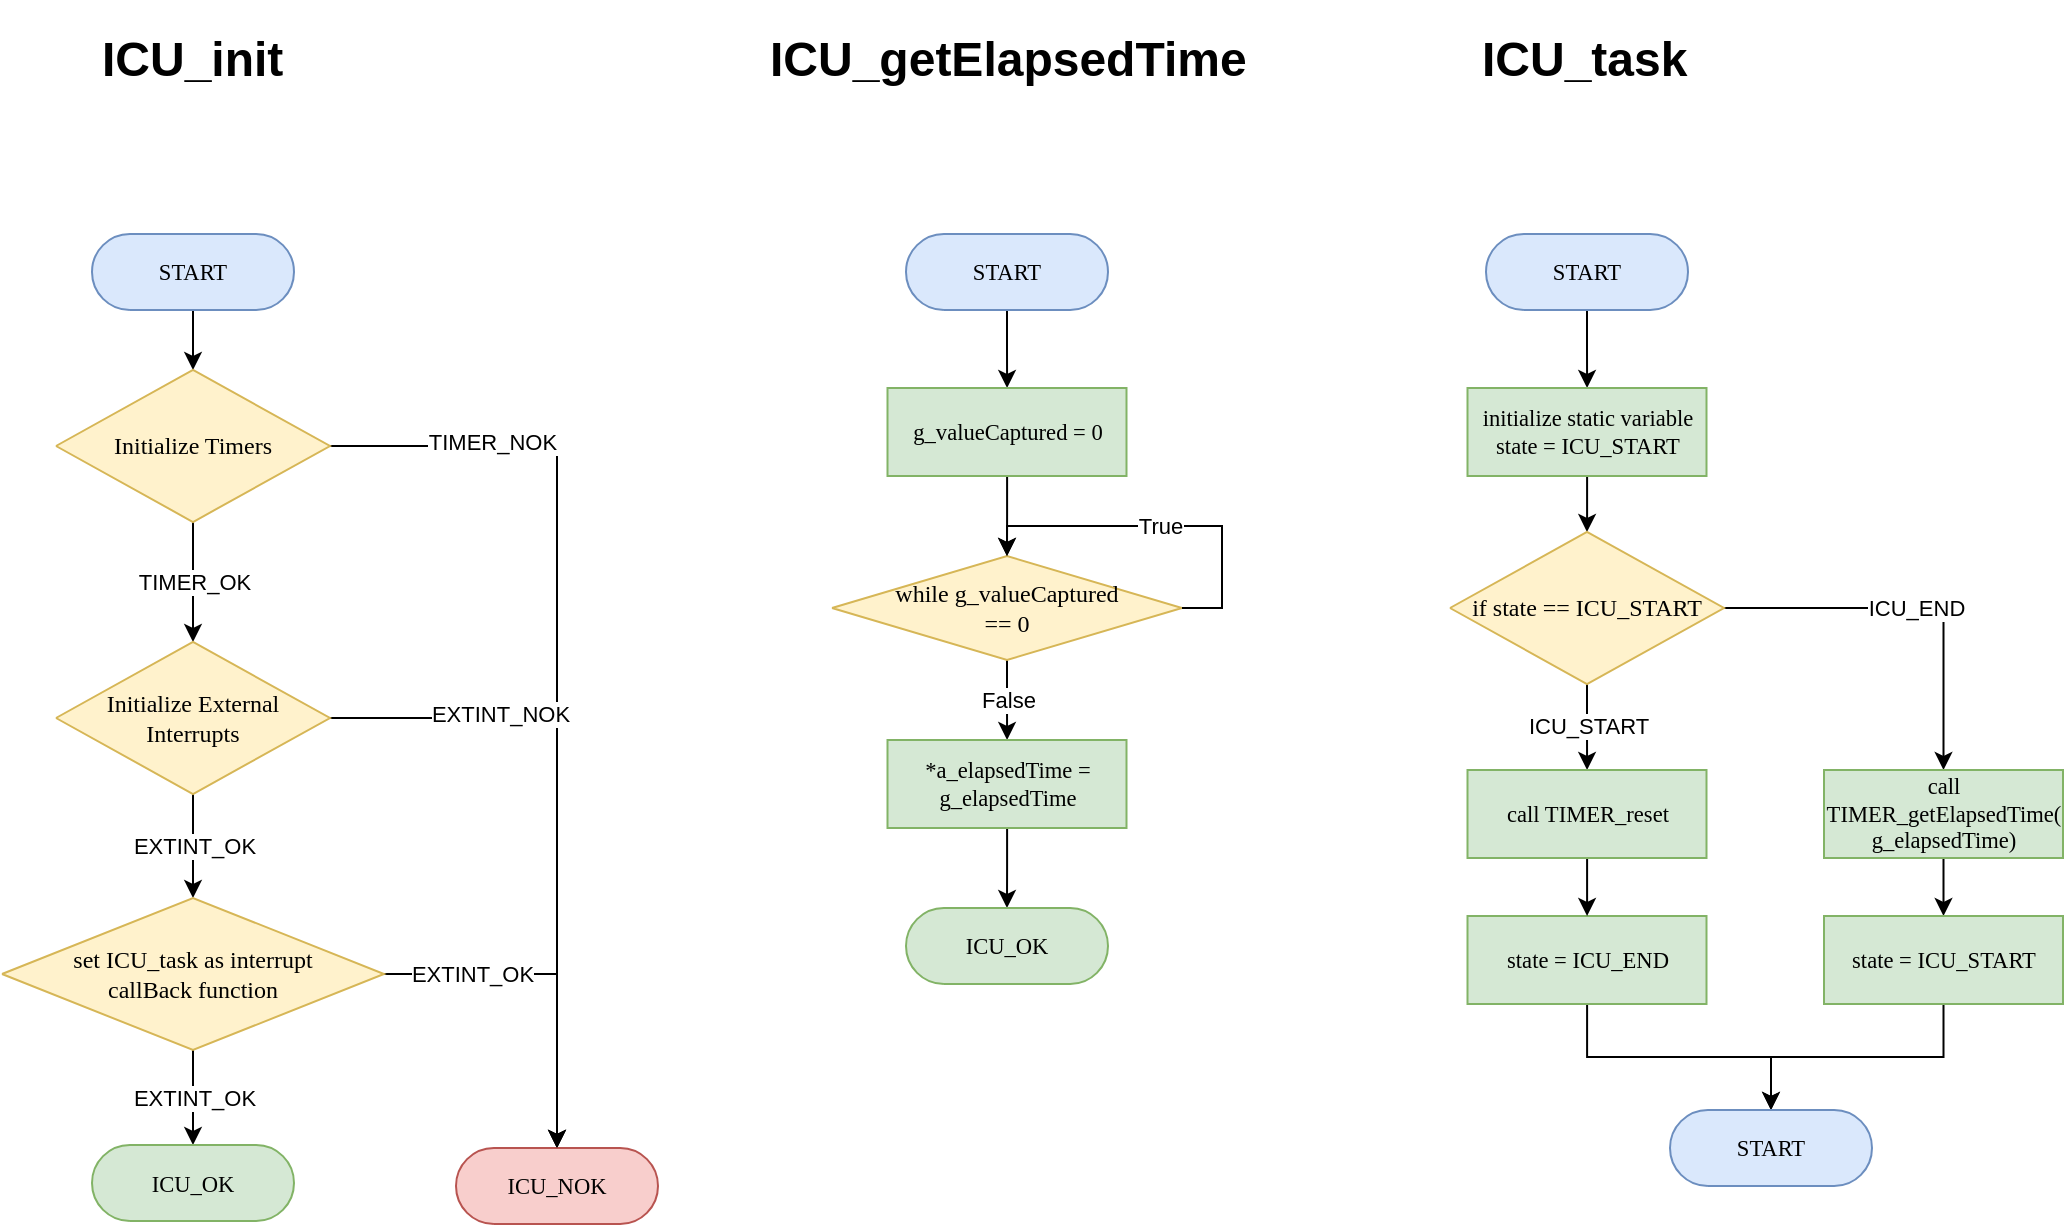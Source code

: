 <mxfile version="21.2.8" type="device">
  <diagram name="Page-1" id="cxeBOrwpK8nN50zcZmI6">
    <mxGraphModel dx="1695" dy="1969" grid="0" gridSize="10" guides="1" tooltips="1" connect="1" arrows="1" fold="1" page="0" pageScale="1" pageWidth="850" pageHeight="1100" math="0" shadow="0">
      <root>
        <mxCell id="0" />
        <mxCell id="1" parent="0" />
        <mxCell id="G0GjCbYRJQ_JQ_rrijoj-8" style="edgeStyle=orthogonalEdgeStyle;rounded=0;orthogonalLoop=1;jettySize=auto;html=1;" edge="1" parent="1" source="G0GjCbYRJQ_JQ_rrijoj-1" target="G0GjCbYRJQ_JQ_rrijoj-6">
          <mxGeometry relative="1" as="geometry" />
        </mxCell>
        <UserObject label="&lt;div style=&quot;font-size: 1px&quot;&gt;&lt;font style=&quot;font-size: 11.29px; direction: ltr; letter-spacing: 0px; line-height: 120%; opacity: 1;&quot;&gt;START&lt;/font&gt;&lt;/div&gt;" Function="EN_DIO_Error_T DIO_init(uint8_t pinNumber, EN_DIO_PORT_T portNumber, EN_DIO_DIRECTION_T direction);" tags="Flowchart" id="G0GjCbYRJQ_JQ_rrijoj-1">
          <mxCell style="verticalAlign=middle;align=center;overflow=width;vsdxID=30;fillColor=#dae8fc;shape=stencil(tVLREoIgEPwaHnEQxsl3s/9gEpSJwDko7e+DsEkze2l627vdu5uFRaxyHe8FosR5sCcxqMZ3iO0Rpcp0ApQPCLEasUpaEC3Yi2lS3fOojOhsr3HDmObyMtsVcYqS29Qh5FEfklwrM5OXeUa/yjkcAwfr7TDpiyTfXvjkMR+Vw2A998qaBac5tAKHU1hq3i4oNwjRr9ofvayt/+Rk+yX/4iWA159KpXWKxJx/z0Bopfyw+g4=);strokeColor=#6c8ebf;spacingTop=-1;spacingBottom=-1;spacingLeft=-1;spacingRight=-1;points=[[0.5,1,0],[0.5,0,0],[0,0.5,0],[1,0.5,0]];labelBackgroundColor=none;rounded=1;html=1;whiteSpace=wrap;fontFamily=Calibri;" vertex="1" parent="1">
            <mxGeometry x="-238" y="-909" width="101" height="38" as="geometry" />
          </mxCell>
        </UserObject>
        <mxCell id="G0GjCbYRJQ_JQ_rrijoj-10" value="TIMER_OK" style="edgeStyle=orthogonalEdgeStyle;rounded=0;orthogonalLoop=1;jettySize=auto;html=1;" edge="1" parent="1" source="G0GjCbYRJQ_JQ_rrijoj-6" target="G0GjCbYRJQ_JQ_rrijoj-9">
          <mxGeometry relative="1" as="geometry" />
        </mxCell>
        <mxCell id="G0GjCbYRJQ_JQ_rrijoj-15" value="TIMER_NOK" style="edgeStyle=orthogonalEdgeStyle;rounded=0;orthogonalLoop=1;jettySize=auto;html=1;" edge="1" parent="1" source="G0GjCbYRJQ_JQ_rrijoj-6" target="G0GjCbYRJQ_JQ_rrijoj-13">
          <mxGeometry x="-0.652" y="2" relative="1" as="geometry">
            <mxPoint as="offset" />
          </mxGeometry>
        </mxCell>
        <UserObject label="Initialize Timers" Function="EN_DIO_Error_T DIO_init(uint8_t pinNumber, EN_DIO_PORT_T portNumber, EN_DIO_DIRECTION_T direction);" tags="Flowchart" id="G0GjCbYRJQ_JQ_rrijoj-6">
          <mxCell style="vsdxID=219;fillColor=#fff2cc;shape=stencil(UzV2Ls5ILEhVNTIoLinKz04tz0wpyVA1dlE1MsrMy0gtyiwBslSNXVWNndPyi1LTi/JL81Ig/IJEkEoQKze/DGRCBUSfAUiHkUElhGcK4bpBVOZk5iGpNEVVikeloQHZpsK0YlWLz1QgA+HFtMycHEgIIcujBwlQCBKcxq4A);strokeColor=#d6b656;spacingTop=-1;spacingBottom=-1;spacingLeft=-1;spacingRight=-1;points=[[0,0.5,0],[1,0.5,0],[0.5,0,0],[0.5,1,0]];labelBackgroundColor=none;rounded=1;html=1;whiteSpace=wrap;fontFamily=Calibri;" vertex="1" parent="1">
            <mxGeometry x="-256" y="-841" width="137" height="76" as="geometry" />
          </mxCell>
        </UserObject>
        <mxCell id="G0GjCbYRJQ_JQ_rrijoj-14" value="EXTINT_NOK" style="edgeStyle=orthogonalEdgeStyle;rounded=0;orthogonalLoop=1;jettySize=auto;html=1;" edge="1" parent="1" source="G0GjCbYRJQ_JQ_rrijoj-9" target="G0GjCbYRJQ_JQ_rrijoj-13">
          <mxGeometry x="-0.483" y="2" relative="1" as="geometry">
            <mxPoint as="offset" />
          </mxGeometry>
        </mxCell>
        <mxCell id="G0GjCbYRJQ_JQ_rrijoj-37" value="EXTINT_OK" style="edgeStyle=orthogonalEdgeStyle;rounded=0;orthogonalLoop=1;jettySize=auto;html=1;" edge="1" parent="1" source="G0GjCbYRJQ_JQ_rrijoj-9" target="G0GjCbYRJQ_JQ_rrijoj-36">
          <mxGeometry relative="1" as="geometry" />
        </mxCell>
        <UserObject label="Initialize External &lt;br&gt;Interrupts" Function="EN_DIO_Error_T DIO_init(uint8_t pinNumber, EN_DIO_PORT_T portNumber, EN_DIO_DIRECTION_T direction);" tags="Flowchart" id="G0GjCbYRJQ_JQ_rrijoj-9">
          <mxCell style="vsdxID=219;fillColor=#fff2cc;shape=stencil(UzV2Ls5ILEhVNTIoLinKz04tz0wpyVA1dlE1MsrMy0gtyiwBslSNXVWNndPyi1LTi/JL81Ig/IJEkEoQKze/DGRCBUSfAUiHkUElhGcK4bpBVOZk5iGpNEVVikeloQHZpsK0YlWLz1QgA+HFtMycHEgIIcujBwlQCBKcxq4A);strokeColor=#d6b656;spacingTop=-1;spacingBottom=-1;spacingLeft=-1;spacingRight=-1;points=[[0,0.5,0],[1,0.5,0],[0.5,0,0],[0.5,1,0]];labelBackgroundColor=none;rounded=1;html=1;whiteSpace=wrap;fontFamily=Calibri;" vertex="1" parent="1">
            <mxGeometry x="-256" y="-705" width="137" height="76" as="geometry" />
          </mxCell>
        </UserObject>
        <UserObject label="&lt;div style=&quot;font-size: 1px&quot;&gt;&lt;font style=&quot;font-size: 11.29px; direction: ltr; letter-spacing: 0px; line-height: 120%; opacity: 1;&quot;&gt;ICU_NOK&lt;/font&gt;&lt;/div&gt;" Function="EN_DIO_Error_T DIO_init(uint8_t pinNumber, EN_DIO_PORT_T portNumber, EN_DIO_DIRECTION_T direction);" tags="Flowchart" id="G0GjCbYRJQ_JQ_rrijoj-13">
          <mxCell style="verticalAlign=middle;align=center;overflow=width;vsdxID=52;fillColor=#f8cecc;shape=stencil(tVLREoIgEPwaHnEQxsl3s/9gEpSJwDko7e+DsEkze2l627vdu5uFRaxyHe8FosR5sCcxqMZ3iO0Rpcp0ApQPCLEasUpaEC3Yi2lS3fOojOhsr3HDmObyMtsVcYqS29Qh5FEfklwrM5OXeUa/yjkcAwfr7TDpiyTfXvjkMR+Vw2A998qaBac5tAKHU1hq3i4oNwjRr9ofvayt/+Rk+yX/4iWA159KpXWKxJx/z0Bopfyw+g4=);strokeColor=#b85450;spacingTop=-1;spacingBottom=-1;spacingLeft=-1;spacingRight=-1;points=[[0.5,1,0],[0.5,0,0],[0,0.5,0],[1,0.5,0]];labelBackgroundColor=none;rounded=1;html=1;whiteSpace=wrap;fontFamily=Calibri;" vertex="1" parent="1">
            <mxGeometry x="-56" y="-452" width="101" height="38" as="geometry" />
          </mxCell>
        </UserObject>
        <mxCell id="G0GjCbYRJQ_JQ_rrijoj-27" value="" style="edgeStyle=orthogonalEdgeStyle;rounded=0;orthogonalLoop=1;jettySize=auto;html=1;" edge="1" parent="1" source="G0GjCbYRJQ_JQ_rrijoj-17" target="G0GjCbYRJQ_JQ_rrijoj-26">
          <mxGeometry relative="1" as="geometry" />
        </mxCell>
        <UserObject label="&lt;div style=&quot;font-size: 1px&quot;&gt;&lt;font style=&quot;font-size: 11.29px; direction: ltr; letter-spacing: 0px; line-height: 120%; opacity: 1;&quot;&gt;START&lt;/font&gt;&lt;/div&gt;" Function="EN_DIO_Error_T DIO_init(uint8_t pinNumber, EN_DIO_PORT_T portNumber, EN_DIO_DIRECTION_T direction);" tags="Flowchart" id="G0GjCbYRJQ_JQ_rrijoj-17">
          <mxCell style="verticalAlign=middle;align=center;overflow=width;vsdxID=30;fillColor=#dae8fc;shape=stencil(tVLREoIgEPwaHnEQxsl3s/9gEpSJwDko7e+DsEkze2l627vdu5uFRaxyHe8FosR5sCcxqMZ3iO0Rpcp0ApQPCLEasUpaEC3Yi2lS3fOojOhsr3HDmObyMtsVcYqS29Qh5FEfklwrM5OXeUa/yjkcAwfr7TDpiyTfXvjkMR+Vw2A998qaBac5tAKHU1hq3i4oNwjRr9ofvayt/+Rk+yX/4iWA159KpXWKxJx/z0Bopfyw+g4=);strokeColor=#6c8ebf;spacingTop=-1;spacingBottom=-1;spacingLeft=-1;spacingRight=-1;points=[[0.5,1,0],[0.5,0,0],[0,0.5,0],[1,0.5,0]];labelBackgroundColor=none;rounded=1;html=1;whiteSpace=wrap;fontFamily=Calibri;" vertex="1" parent="1">
            <mxGeometry x="169" y="-909" width="101" height="38" as="geometry" />
          </mxCell>
        </UserObject>
        <mxCell id="G0GjCbYRJQ_JQ_rrijoj-32" value="False" style="edgeStyle=orthogonalEdgeStyle;rounded=0;orthogonalLoop=1;jettySize=auto;html=1;" edge="1" parent="1" source="G0GjCbYRJQ_JQ_rrijoj-23" target="G0GjCbYRJQ_JQ_rrijoj-31">
          <mxGeometry relative="1" as="geometry" />
        </mxCell>
        <UserObject label="while g_valueCaptured&lt;br&gt;== 0" Function="EN_DIO_Error_T DIO_init(uint8_t pinNumber, EN_DIO_PORT_T portNumber, EN_DIO_DIRECTION_T direction);" tags="Flowchart" id="G0GjCbYRJQ_JQ_rrijoj-23">
          <mxCell style="vsdxID=219;fillColor=#fff2cc;shape=stencil(UzV2Ls5ILEhVNTIoLinKz04tz0wpyVA1dlE1MsrMy0gtyiwBslSNXVWNndPyi1LTi/JL81Ig/IJEkEoQKze/DGRCBUSfAUiHkUElhGcK4bpBVOZk5iGpNEVVikeloQHZpsK0YlWLz1QgA+HFtMycHEgIIcujBwlQCBKcxq4A);strokeColor=#d6b656;spacingTop=-1;spacingBottom=-1;spacingLeft=-1;spacingRight=-1;points=[[0,0.5,0],[1,0.5,0],[0.5,0,0],[0.5,1,0]];labelBackgroundColor=none;rounded=1;html=1;whiteSpace=wrap;fontFamily=Calibri;" vertex="1" parent="1">
            <mxGeometry x="132" y="-748" width="175" height="52" as="geometry" />
          </mxCell>
        </UserObject>
        <mxCell id="G0GjCbYRJQ_JQ_rrijoj-28" value="" style="edgeStyle=orthogonalEdgeStyle;rounded=0;orthogonalLoop=1;jettySize=auto;html=1;" edge="1" parent="1" source="G0GjCbYRJQ_JQ_rrijoj-26" target="G0GjCbYRJQ_JQ_rrijoj-23">
          <mxGeometry relative="1" as="geometry" />
        </mxCell>
        <mxCell id="G0GjCbYRJQ_JQ_rrijoj-26" value="g_valueCaptured = 0" style="rounded=0;whiteSpace=wrap;html=1;fontSize=11.29;fillColor=#d5e8d4;strokeColor=#82b366;fontFamily=Calibri;" vertex="1" parent="1">
          <mxGeometry x="159.75" y="-832" width="119.5" height="44" as="geometry" />
        </mxCell>
        <mxCell id="G0GjCbYRJQ_JQ_rrijoj-30" value="True" style="edgeStyle=orthogonalEdgeStyle;rounded=0;orthogonalLoop=1;jettySize=auto;html=1;exitX=1;exitY=0.5;exitDx=0;exitDy=0;exitPerimeter=0;entryX=0.5;entryY=0;entryDx=0;entryDy=0;entryPerimeter=0;" edge="1" parent="1" source="G0GjCbYRJQ_JQ_rrijoj-23" target="G0GjCbYRJQ_JQ_rrijoj-23">
          <mxGeometry relative="1" as="geometry">
            <Array as="points">
              <mxPoint x="327" y="-722" />
              <mxPoint x="327" y="-763" />
              <mxPoint x="220" y="-763" />
            </Array>
          </mxGeometry>
        </mxCell>
        <mxCell id="G0GjCbYRJQ_JQ_rrijoj-34" value="" style="edgeStyle=orthogonalEdgeStyle;rounded=0;orthogonalLoop=1;jettySize=auto;html=1;" edge="1" parent="1" source="G0GjCbYRJQ_JQ_rrijoj-31" target="G0GjCbYRJQ_JQ_rrijoj-33">
          <mxGeometry relative="1" as="geometry" />
        </mxCell>
        <mxCell id="G0GjCbYRJQ_JQ_rrijoj-31" value="*a_elapsedTime =&lt;br&gt;g_elapsedTime" style="rounded=0;whiteSpace=wrap;html=1;fontSize=11.29;fillColor=#d5e8d4;strokeColor=#82b366;fontFamily=Calibri;" vertex="1" parent="1">
          <mxGeometry x="159.75" y="-656" width="119.5" height="44" as="geometry" />
        </mxCell>
        <UserObject label="&lt;div style=&quot;font-size: 1px&quot;&gt;&lt;font style=&quot;font-size: 11.29px; direction: ltr; letter-spacing: 0px; line-height: 120%; opacity: 1;&quot;&gt;ICU_OK&lt;/font&gt;&lt;/div&gt;" Function="EN_DIO_Error_T DIO_init(uint8_t pinNumber, EN_DIO_PORT_T portNumber, EN_DIO_DIRECTION_T direction);" tags="Flowchart" id="G0GjCbYRJQ_JQ_rrijoj-33">
          <mxCell style="verticalAlign=middle;align=center;overflow=width;vsdxID=52;fillColor=#d5e8d4;shape=stencil(tVLREoIgEPwaHnEQxsl3s/9gEpSJwDko7e+DsEkze2l627vdu5uFRaxyHe8FosR5sCcxqMZ3iO0Rpcp0ApQPCLEasUpaEC3Yi2lS3fOojOhsr3HDmObyMtsVcYqS29Qh5FEfklwrM5OXeUa/yjkcAwfr7TDpiyTfXvjkMR+Vw2A998qaBac5tAKHU1hq3i4oNwjRr9ofvayt/+Rk+yX/4iWA159KpXWKxJx/z0Bopfyw+g4=);strokeColor=#82b366;spacingTop=-1;spacingBottom=-1;spacingLeft=-1;spacingRight=-1;points=[[0.5,1,0],[0.5,0,0],[0,0.5,0],[1,0.5,0]];labelBackgroundColor=none;rounded=1;html=1;whiteSpace=wrap;fontFamily=Calibri;" vertex="1" parent="1">
            <mxGeometry x="169" y="-572" width="101" height="38" as="geometry" />
          </mxCell>
        </UserObject>
        <mxCell id="G0GjCbYRJQ_JQ_rrijoj-42" value="" style="edgeStyle=orthogonalEdgeStyle;rounded=0;orthogonalLoop=1;jettySize=auto;html=1;" edge="1" parent="1" source="G0GjCbYRJQ_JQ_rrijoj-35" target="G0GjCbYRJQ_JQ_rrijoj-41">
          <mxGeometry relative="1" as="geometry" />
        </mxCell>
        <UserObject label="&lt;div style=&quot;font-size: 1px&quot;&gt;&lt;font style=&quot;font-size: 11.29px; direction: ltr; letter-spacing: 0px; line-height: 120%; opacity: 1;&quot;&gt;START&lt;/font&gt;&lt;/div&gt;" Function="EN_DIO_Error_T DIO_init(uint8_t pinNumber, EN_DIO_PORT_T portNumber, EN_DIO_DIRECTION_T direction);" tags="Flowchart" id="G0GjCbYRJQ_JQ_rrijoj-35">
          <mxCell style="verticalAlign=middle;align=center;overflow=width;vsdxID=30;fillColor=#dae8fc;shape=stencil(tVLREoIgEPwaHnEQxsl3s/9gEpSJwDko7e+DsEkze2l627vdu5uFRaxyHe8FosR5sCcxqMZ3iO0Rpcp0ApQPCLEasUpaEC3Yi2lS3fOojOhsr3HDmObyMtsVcYqS29Qh5FEfklwrM5OXeUa/yjkcAwfr7TDpiyTfXvjkMR+Vw2A998qaBac5tAKHU1hq3i4oNwjRr9ofvayt/+Rk+yX/4iWA159KpXWKxJx/z0Bopfyw+g4=);strokeColor=#6c8ebf;spacingTop=-1;spacingBottom=-1;spacingLeft=-1;spacingRight=-1;points=[[0.5,1,0],[0.5,0,0],[0,0.5,0],[1,0.5,0]];labelBackgroundColor=none;rounded=1;html=1;whiteSpace=wrap;fontFamily=Calibri;" vertex="1" parent="1">
            <mxGeometry x="459" y="-909" width="101" height="38" as="geometry" />
          </mxCell>
        </UserObject>
        <mxCell id="G0GjCbYRJQ_JQ_rrijoj-38" value="EXTINT_OK" style="edgeStyle=orthogonalEdgeStyle;rounded=0;orthogonalLoop=1;jettySize=auto;html=1;" edge="1" parent="1" source="G0GjCbYRJQ_JQ_rrijoj-36" target="G0GjCbYRJQ_JQ_rrijoj-13">
          <mxGeometry x="-0.492" relative="1" as="geometry">
            <mxPoint as="offset" />
          </mxGeometry>
        </mxCell>
        <mxCell id="G0GjCbYRJQ_JQ_rrijoj-40" value="EXTINT_OK" style="edgeStyle=orthogonalEdgeStyle;rounded=0;orthogonalLoop=1;jettySize=auto;html=1;" edge="1" parent="1" source="G0GjCbYRJQ_JQ_rrijoj-36" target="G0GjCbYRJQ_JQ_rrijoj-39">
          <mxGeometry relative="1" as="geometry" />
        </mxCell>
        <UserObject label="set ICU_task as interrupt&lt;br&gt;callBack function" Function="EN_DIO_Error_T DIO_init(uint8_t pinNumber, EN_DIO_PORT_T portNumber, EN_DIO_DIRECTION_T direction);" tags="Flowchart" id="G0GjCbYRJQ_JQ_rrijoj-36">
          <mxCell style="vsdxID=219;fillColor=#fff2cc;shape=stencil(UzV2Ls5ILEhVNTIoLinKz04tz0wpyVA1dlE1MsrMy0gtyiwBslSNXVWNndPyi1LTi/JL81Ig/IJEkEoQKze/DGRCBUSfAUiHkUElhGcK4bpBVOZk5iGpNEVVikeloQHZpsK0YlWLz1QgA+HFtMycHEgIIcujBwlQCBKcxq4A);strokeColor=#d6b656;spacingTop=-1;spacingBottom=-1;spacingLeft=-1;spacingRight=-1;points=[[0,0.5,0],[1,0.5,0],[0.5,0,0],[0.5,1,0]];labelBackgroundColor=none;rounded=1;html=1;whiteSpace=wrap;fontFamily=Calibri;" vertex="1" parent="1">
            <mxGeometry x="-283" y="-577" width="191" height="76" as="geometry" />
          </mxCell>
        </UserObject>
        <UserObject label="&lt;div style=&quot;font-size: 1px&quot;&gt;&lt;font style=&quot;font-size: 11.29px; direction: ltr; letter-spacing: 0px; line-height: 120%; opacity: 1;&quot;&gt;ICU_OK&lt;/font&gt;&lt;/div&gt;" Function="EN_DIO_Error_T DIO_init(uint8_t pinNumber, EN_DIO_PORT_T portNumber, EN_DIO_DIRECTION_T direction);" tags="Flowchart" id="G0GjCbYRJQ_JQ_rrijoj-39">
          <mxCell style="verticalAlign=middle;align=center;overflow=width;vsdxID=52;fillColor=#d5e8d4;shape=stencil(tVLREoIgEPwaHnEQxsl3s/9gEpSJwDko7e+DsEkze2l627vdu5uFRaxyHe8FosR5sCcxqMZ3iO0Rpcp0ApQPCLEasUpaEC3Yi2lS3fOojOhsr3HDmObyMtsVcYqS29Qh5FEfklwrM5OXeUa/yjkcAwfr7TDpiyTfXvjkMR+Vw2A998qaBac5tAKHU1hq3i4oNwjRr9ofvayt/+Rk+yX/4iWA159KpXWKxJx/z0Bopfyw+g4=);strokeColor=#82b366;spacingTop=-1;spacingBottom=-1;spacingLeft=-1;spacingRight=-1;points=[[0.5,1,0],[0.5,0,0],[0,0.5,0],[1,0.5,0]];labelBackgroundColor=none;rounded=1;html=1;whiteSpace=wrap;fontFamily=Calibri;" vertex="1" parent="1">
            <mxGeometry x="-238" y="-453.5" width="101" height="38" as="geometry" />
          </mxCell>
        </UserObject>
        <mxCell id="G0GjCbYRJQ_JQ_rrijoj-44" value="" style="edgeStyle=orthogonalEdgeStyle;rounded=0;orthogonalLoop=1;jettySize=auto;html=1;" edge="1" parent="1" source="G0GjCbYRJQ_JQ_rrijoj-41" target="G0GjCbYRJQ_JQ_rrijoj-43">
          <mxGeometry relative="1" as="geometry" />
        </mxCell>
        <mxCell id="G0GjCbYRJQ_JQ_rrijoj-41" value="initialize static variable&lt;br&gt;state = ICU_START" style="rounded=0;whiteSpace=wrap;html=1;fontSize=11.29;fillColor=#d5e8d4;strokeColor=#82b366;fontFamily=Calibri;" vertex="1" parent="1">
          <mxGeometry x="449.75" y="-832" width="119.5" height="44" as="geometry" />
        </mxCell>
        <mxCell id="G0GjCbYRJQ_JQ_rrijoj-54" value="ICU_START" style="edgeStyle=orthogonalEdgeStyle;rounded=0;orthogonalLoop=1;jettySize=auto;html=1;" edge="1" parent="1" source="G0GjCbYRJQ_JQ_rrijoj-43" target="G0GjCbYRJQ_JQ_rrijoj-50">
          <mxGeometry relative="1" as="geometry" />
        </mxCell>
        <mxCell id="G0GjCbYRJQ_JQ_rrijoj-56" value="ICU_END" style="edgeStyle=orthogonalEdgeStyle;rounded=0;orthogonalLoop=1;jettySize=auto;html=1;" edge="1" parent="1" source="G0GjCbYRJQ_JQ_rrijoj-43" target="G0GjCbYRJQ_JQ_rrijoj-55">
          <mxGeometry relative="1" as="geometry" />
        </mxCell>
        <UserObject label="if state == ICU_START" Function="EN_DIO_Error_T DIO_init(uint8_t pinNumber, EN_DIO_PORT_T portNumber, EN_DIO_DIRECTION_T direction);" tags="Flowchart" id="G0GjCbYRJQ_JQ_rrijoj-43">
          <mxCell style="vsdxID=219;fillColor=#fff2cc;shape=stencil(UzV2Ls5ILEhVNTIoLinKz04tz0wpyVA1dlE1MsrMy0gtyiwBslSNXVWNndPyi1LTi/JL81Ig/IJEkEoQKze/DGRCBUSfAUiHkUElhGcK4bpBVOZk5iGpNEVVikeloQHZpsK0YlWLz1QgA+HFtMycHEgIIcujBwlQCBKcxq4A);strokeColor=#d6b656;spacingTop=-1;spacingBottom=-1;spacingLeft=-1;spacingRight=-1;points=[[0,0.5,0],[1,0.5,0],[0.5,0,0],[0.5,1,0]];labelBackgroundColor=none;rounded=1;html=1;whiteSpace=wrap;fontFamily=Calibri;" vertex="1" parent="1">
            <mxGeometry x="441" y="-760" width="137" height="76" as="geometry" />
          </mxCell>
        </UserObject>
        <mxCell id="G0GjCbYRJQ_JQ_rrijoj-60" style="edgeStyle=orthogonalEdgeStyle;rounded=0;orthogonalLoop=1;jettySize=auto;html=1;" edge="1" parent="1" source="G0GjCbYRJQ_JQ_rrijoj-47" target="G0GjCbYRJQ_JQ_rrijoj-59">
          <mxGeometry relative="1" as="geometry" />
        </mxCell>
        <mxCell id="G0GjCbYRJQ_JQ_rrijoj-47" value="state = ICU_END" style="rounded=0;whiteSpace=wrap;html=1;fontSize=11.29;fillColor=#d5e8d4;strokeColor=#82b366;fontFamily=Calibri;" vertex="1" parent="1">
          <mxGeometry x="449.75" y="-568" width="119.5" height="44" as="geometry" />
        </mxCell>
        <mxCell id="G0GjCbYRJQ_JQ_rrijoj-53" value="" style="edgeStyle=orthogonalEdgeStyle;rounded=0;orthogonalLoop=1;jettySize=auto;html=1;" edge="1" parent="1" source="G0GjCbYRJQ_JQ_rrijoj-50" target="G0GjCbYRJQ_JQ_rrijoj-47">
          <mxGeometry relative="1" as="geometry" />
        </mxCell>
        <mxCell id="G0GjCbYRJQ_JQ_rrijoj-50" value="call TIMER_reset" style="rounded=0;whiteSpace=wrap;html=1;fontSize=11.29;fillColor=#d5e8d4;strokeColor=#82b366;fontFamily=Calibri;" vertex="1" parent="1">
          <mxGeometry x="449.75" y="-641" width="119.5" height="44" as="geometry" />
        </mxCell>
        <mxCell id="G0GjCbYRJQ_JQ_rrijoj-58" value="" style="edgeStyle=orthogonalEdgeStyle;rounded=0;orthogonalLoop=1;jettySize=auto;html=1;" edge="1" parent="1" source="G0GjCbYRJQ_JQ_rrijoj-55" target="G0GjCbYRJQ_JQ_rrijoj-57">
          <mxGeometry relative="1" as="geometry" />
        </mxCell>
        <mxCell id="G0GjCbYRJQ_JQ_rrijoj-55" value="call TIMER_getElapsedTime(&lt;br&gt;g_elapsedTime)" style="rounded=0;whiteSpace=wrap;html=1;fontSize=11.29;fillColor=#d5e8d4;strokeColor=#82b366;fontFamily=Calibri;" vertex="1" parent="1">
          <mxGeometry x="628" y="-641" width="119.5" height="44" as="geometry" />
        </mxCell>
        <mxCell id="G0GjCbYRJQ_JQ_rrijoj-61" style="edgeStyle=orthogonalEdgeStyle;rounded=0;orthogonalLoop=1;jettySize=auto;html=1;" edge="1" parent="1" source="G0GjCbYRJQ_JQ_rrijoj-57" target="G0GjCbYRJQ_JQ_rrijoj-59">
          <mxGeometry relative="1" as="geometry" />
        </mxCell>
        <mxCell id="G0GjCbYRJQ_JQ_rrijoj-57" value="state = ICU_START" style="rounded=0;whiteSpace=wrap;html=1;fontSize=11.29;fillColor=#d5e8d4;strokeColor=#82b366;fontFamily=Calibri;" vertex="1" parent="1">
          <mxGeometry x="628" y="-568" width="119.5" height="44" as="geometry" />
        </mxCell>
        <UserObject label="&lt;div style=&quot;font-size: 1px&quot;&gt;&lt;font style=&quot;font-size: 11.29px; direction: ltr; letter-spacing: 0px; line-height: 120%; opacity: 1;&quot;&gt;START&lt;/font&gt;&lt;/div&gt;" Function="EN_DIO_Error_T DIO_init(uint8_t pinNumber, EN_DIO_PORT_T portNumber, EN_DIO_DIRECTION_T direction);" tags="Flowchart" id="G0GjCbYRJQ_JQ_rrijoj-59">
          <mxCell style="verticalAlign=middle;align=center;overflow=width;vsdxID=30;fillColor=#dae8fc;shape=stencil(tVLREoIgEPwaHnEQxsl3s/9gEpSJwDko7e+DsEkze2l627vdu5uFRaxyHe8FosR5sCcxqMZ3iO0Rpcp0ApQPCLEasUpaEC3Yi2lS3fOojOhsr3HDmObyMtsVcYqS29Qh5FEfklwrM5OXeUa/yjkcAwfr7TDpiyTfXvjkMR+Vw2A998qaBac5tAKHU1hq3i4oNwjRr9ofvayt/+Rk+yX/4iWA159KpXWKxJx/z0Bopfyw+g4=);strokeColor=#6c8ebf;spacingTop=-1;spacingBottom=-1;spacingLeft=-1;spacingRight=-1;points=[[0.5,1,0],[0.5,0,0],[0,0.5,0],[1,0.5,0]];labelBackgroundColor=none;rounded=1;html=1;whiteSpace=wrap;fontFamily=Calibri;" vertex="1" parent="1">
            <mxGeometry x="551" y="-471" width="101" height="38" as="geometry" />
          </mxCell>
        </UserObject>
        <mxCell id="G0GjCbYRJQ_JQ_rrijoj-62" value="&lt;h1&gt;ICU_init&lt;/h1&gt;" style="text;html=1;strokeColor=none;fillColor=none;spacing=5;spacingTop=-20;whiteSpace=wrap;overflow=hidden;rounded=0;" vertex="1" parent="1">
          <mxGeometry x="-238" y="-1016" width="101" height="41" as="geometry" />
        </mxCell>
        <mxCell id="G0GjCbYRJQ_JQ_rrijoj-63" value="&lt;h1&gt;ICU_getElapsedTime&lt;/h1&gt;" style="text;html=1;strokeColor=none;fillColor=none;spacing=5;spacingTop=-20;whiteSpace=wrap;overflow=hidden;rounded=0;" vertex="1" parent="1">
          <mxGeometry x="96" y="-1016" width="247" height="41" as="geometry" />
        </mxCell>
        <mxCell id="G0GjCbYRJQ_JQ_rrijoj-64" value="&lt;h1&gt;ICU_task&lt;/h1&gt;" style="text;html=1;strokeColor=none;fillColor=none;spacing=5;spacingTop=-20;whiteSpace=wrap;overflow=hidden;rounded=0;" vertex="1" parent="1">
          <mxGeometry x="451.5" y="-1016" width="116" height="41" as="geometry" />
        </mxCell>
      </root>
    </mxGraphModel>
  </diagram>
</mxfile>
